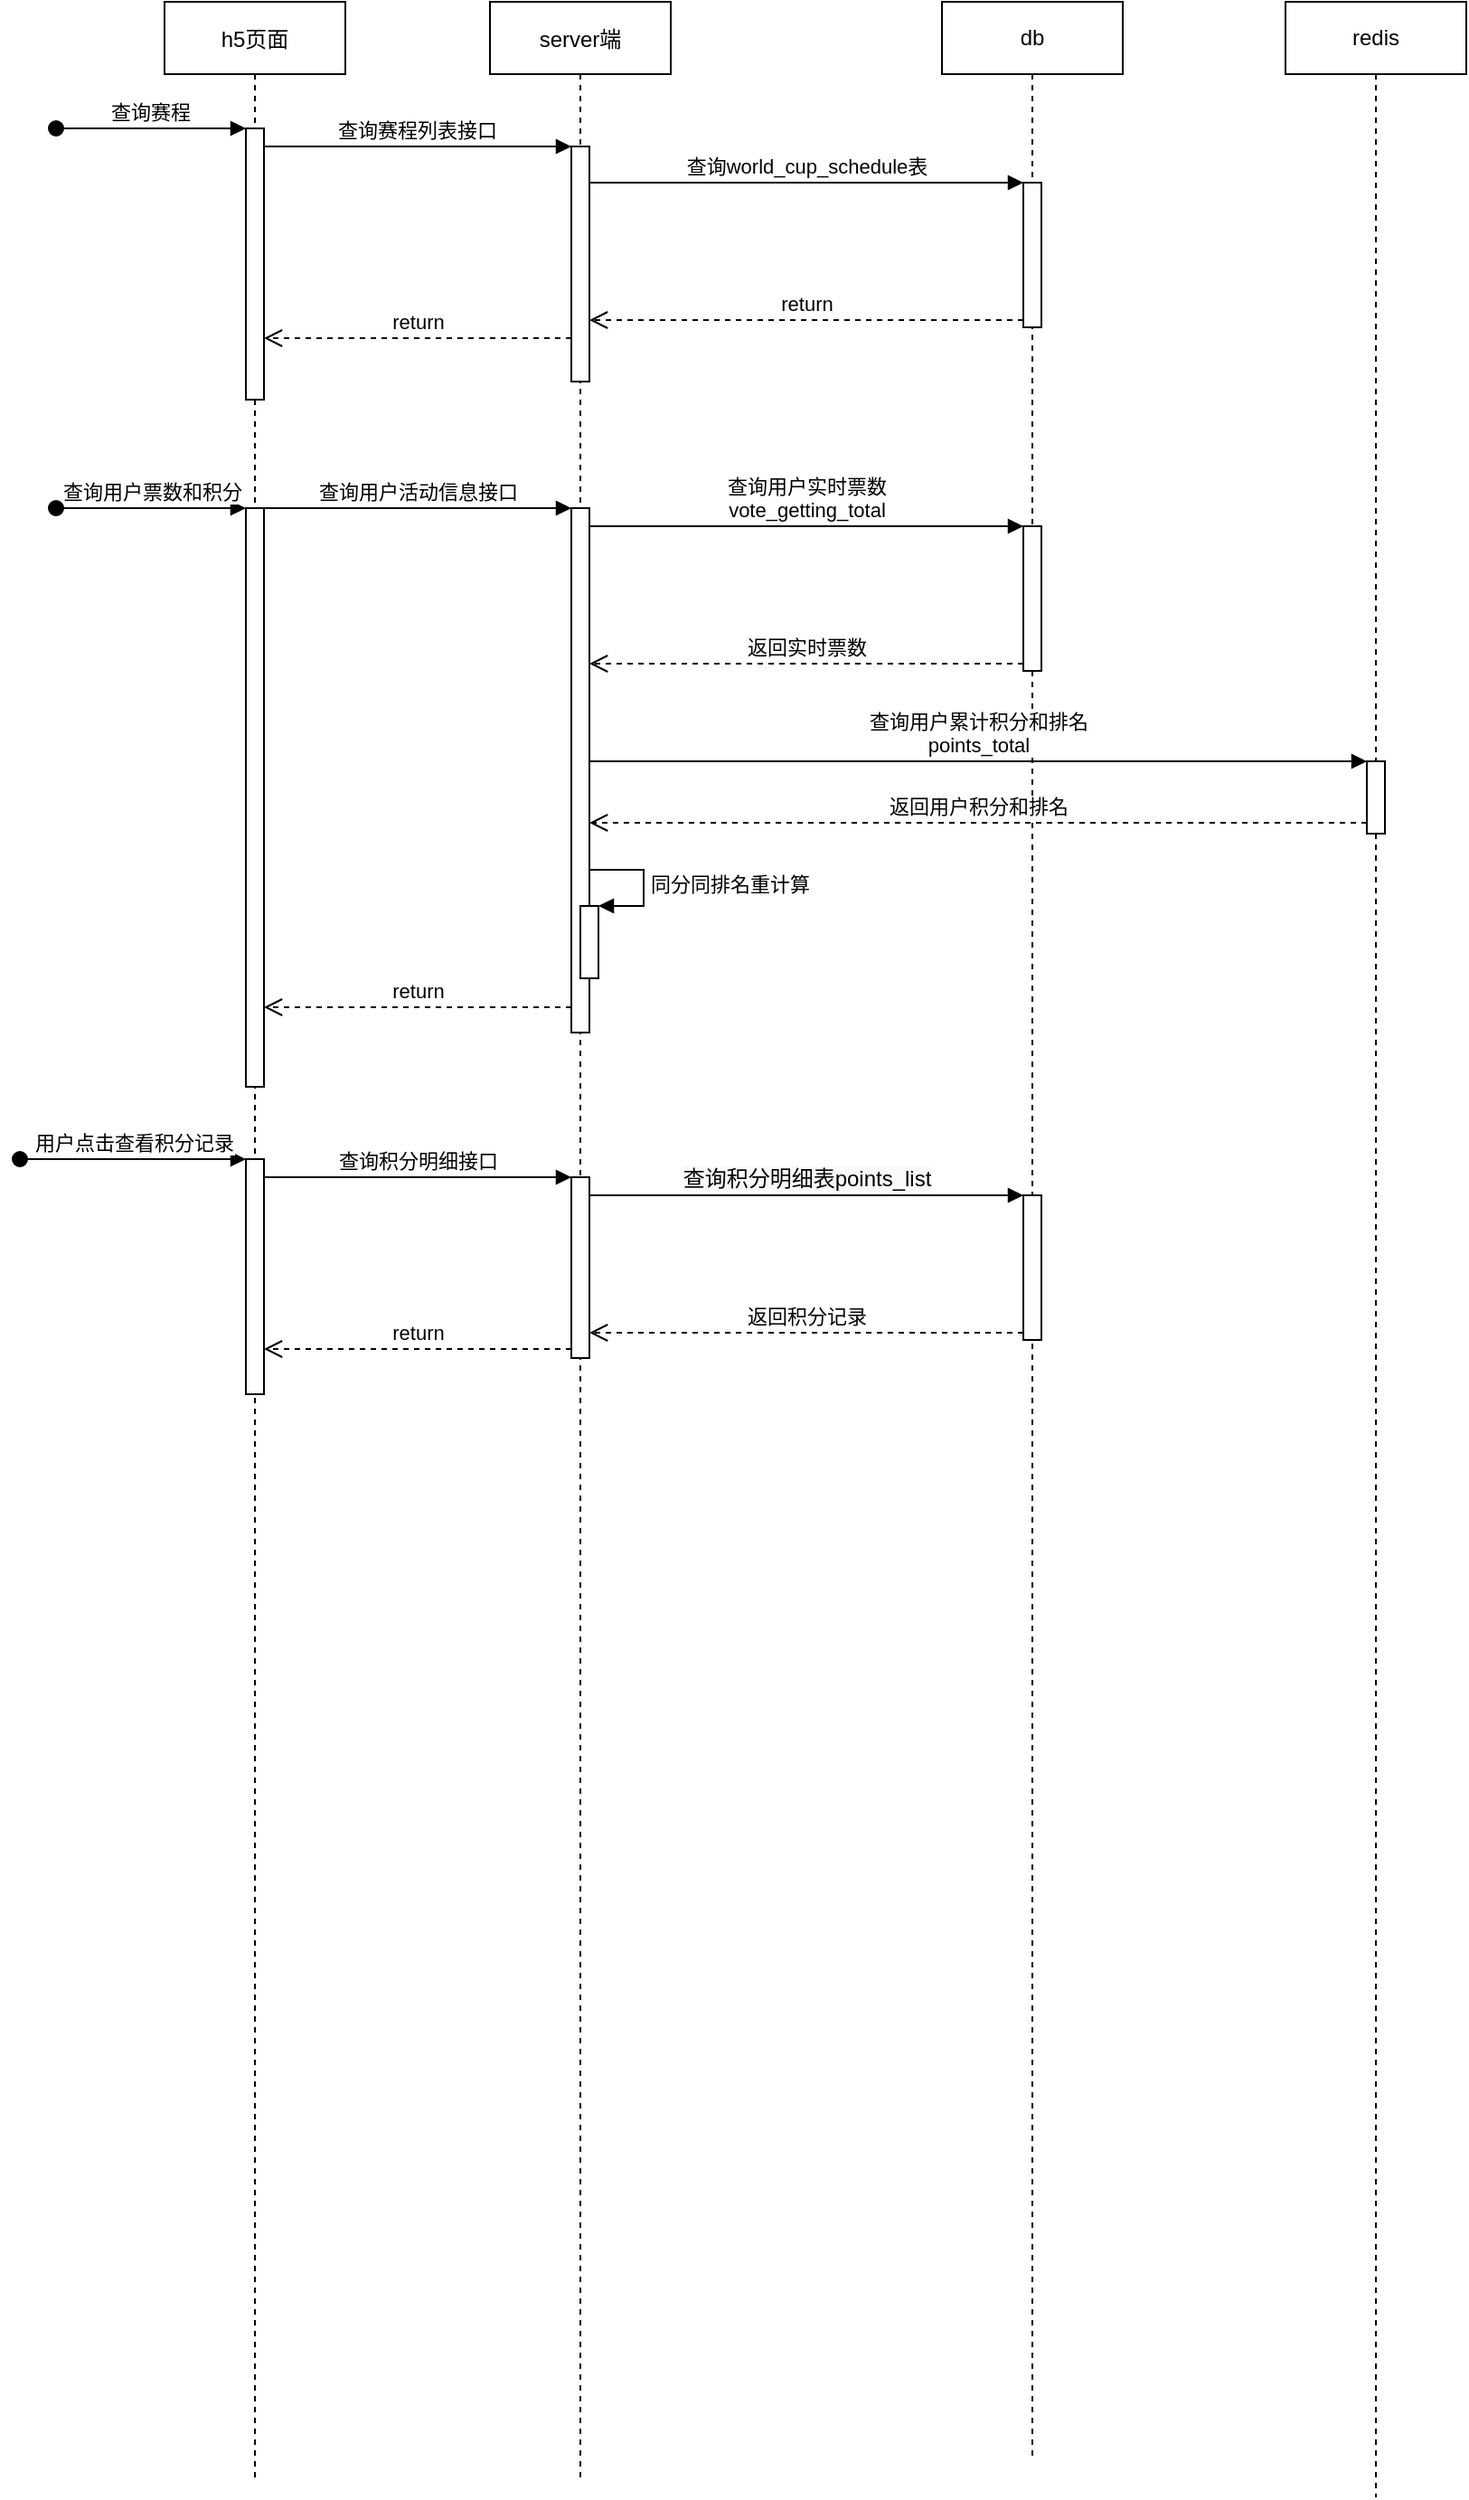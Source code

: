 <mxfile version="20.5.3" type="github">
  <diagram id="kgpKYQtTHZ0yAKxKKP6v" name="Page-1">
    <mxGraphModel dx="2512" dy="762" grid="1" gridSize="10" guides="1" tooltips="1" connect="1" arrows="1" fold="1" page="1" pageScale="1" pageWidth="850" pageHeight="1100" math="0" shadow="0">
      <root>
        <mxCell id="0" />
        <mxCell id="1" parent="0" />
        <mxCell id="3nuBFxr9cyL0pnOWT2aG-1" value="h5页面" style="shape=umlLifeline;perimeter=lifelinePerimeter;container=1;collapsible=0;recursiveResize=0;rounded=0;shadow=0;strokeWidth=1;" parent="1" vertex="1">
          <mxGeometry x="-230" y="80" width="100" height="1370" as="geometry" />
        </mxCell>
        <mxCell id="3nuBFxr9cyL0pnOWT2aG-2" value="" style="points=[];perimeter=orthogonalPerimeter;rounded=0;shadow=0;strokeWidth=1;" parent="3nuBFxr9cyL0pnOWT2aG-1" vertex="1">
          <mxGeometry x="45" y="70" width="10" height="150" as="geometry" />
        </mxCell>
        <mxCell id="3nuBFxr9cyL0pnOWT2aG-3" value="查询赛程" style="verticalAlign=bottom;startArrow=oval;endArrow=block;startSize=8;shadow=0;strokeWidth=1;" parent="3nuBFxr9cyL0pnOWT2aG-1" target="3nuBFxr9cyL0pnOWT2aG-2" edge="1">
          <mxGeometry relative="1" as="geometry">
            <mxPoint x="-60" y="70" as="sourcePoint" />
          </mxGeometry>
        </mxCell>
        <mxCell id="iJaBp2wlKT-MQ3Jx9xqJ-9" value="" style="html=1;points=[];perimeter=orthogonalPerimeter;" vertex="1" parent="3nuBFxr9cyL0pnOWT2aG-1">
          <mxGeometry x="45" y="280" width="10" height="320" as="geometry" />
        </mxCell>
        <mxCell id="iJaBp2wlKT-MQ3Jx9xqJ-10" value="查询用户票数和积分" style="html=1;verticalAlign=bottom;startArrow=oval;endArrow=block;startSize=8;rounded=0;" edge="1" target="iJaBp2wlKT-MQ3Jx9xqJ-9" parent="3nuBFxr9cyL0pnOWT2aG-1">
          <mxGeometry relative="1" as="geometry">
            <mxPoint x="-60" y="280" as="sourcePoint" />
          </mxGeometry>
        </mxCell>
        <mxCell id="iJaBp2wlKT-MQ3Jx9xqJ-28" value="" style="html=1;points=[];perimeter=orthogonalPerimeter;" vertex="1" parent="3nuBFxr9cyL0pnOWT2aG-1">
          <mxGeometry x="45" y="640" width="10" height="130" as="geometry" />
        </mxCell>
        <mxCell id="iJaBp2wlKT-MQ3Jx9xqJ-29" value="用户点击查看积分记录" style="html=1;verticalAlign=bottom;startArrow=oval;endArrow=block;startSize=8;rounded=0;" edge="1" target="iJaBp2wlKT-MQ3Jx9xqJ-28" parent="3nuBFxr9cyL0pnOWT2aG-1">
          <mxGeometry relative="1" as="geometry">
            <mxPoint x="-80" y="640" as="sourcePoint" />
          </mxGeometry>
        </mxCell>
        <mxCell id="3nuBFxr9cyL0pnOWT2aG-5" value="server端" style="shape=umlLifeline;perimeter=lifelinePerimeter;container=1;collapsible=0;recursiveResize=0;rounded=0;shadow=0;strokeWidth=1;" parent="1" vertex="1">
          <mxGeometry x="-50" y="80" width="100" height="1370" as="geometry" />
        </mxCell>
        <mxCell id="3nuBFxr9cyL0pnOWT2aG-6" value="" style="points=[];perimeter=orthogonalPerimeter;rounded=0;shadow=0;strokeWidth=1;" parent="3nuBFxr9cyL0pnOWT2aG-5" vertex="1">
          <mxGeometry x="45" y="80" width="10" height="130" as="geometry" />
        </mxCell>
        <mxCell id="iJaBp2wlKT-MQ3Jx9xqJ-11" value="" style="html=1;points=[];perimeter=orthogonalPerimeter;" vertex="1" parent="3nuBFxr9cyL0pnOWT2aG-5">
          <mxGeometry x="45" y="280" width="10" height="290" as="geometry" />
        </mxCell>
        <mxCell id="iJaBp2wlKT-MQ3Jx9xqJ-30" value="" style="html=1;points=[];perimeter=orthogonalPerimeter;" vertex="1" parent="3nuBFxr9cyL0pnOWT2aG-5">
          <mxGeometry x="45" y="650" width="10" height="100" as="geometry" />
        </mxCell>
        <mxCell id="iJaBp2wlKT-MQ3Jx9xqJ-41" value="" style="html=1;points=[];perimeter=orthogonalPerimeter;" vertex="1" parent="3nuBFxr9cyL0pnOWT2aG-5">
          <mxGeometry x="50" y="500" width="10" height="40" as="geometry" />
        </mxCell>
        <mxCell id="iJaBp2wlKT-MQ3Jx9xqJ-42" value="同分同排名重计算" style="edgeStyle=orthogonalEdgeStyle;html=1;align=left;spacingLeft=2;endArrow=block;rounded=0;entryX=1;entryY=0;" edge="1" target="iJaBp2wlKT-MQ3Jx9xqJ-41" parent="3nuBFxr9cyL0pnOWT2aG-5">
          <mxGeometry relative="1" as="geometry">
            <mxPoint x="55" y="480" as="sourcePoint" />
            <Array as="points">
              <mxPoint x="85" y="480" />
            </Array>
          </mxGeometry>
        </mxCell>
        <mxCell id="3nuBFxr9cyL0pnOWT2aG-8" value="查询赛程列表接口" style="verticalAlign=bottom;endArrow=block;entryX=0;entryY=0;shadow=0;strokeWidth=1;" parent="1" source="3nuBFxr9cyL0pnOWT2aG-2" target="3nuBFxr9cyL0pnOWT2aG-6" edge="1">
          <mxGeometry relative="1" as="geometry">
            <mxPoint x="-75" y="160" as="sourcePoint" />
          </mxGeometry>
        </mxCell>
        <mxCell id="iJaBp2wlKT-MQ3Jx9xqJ-1" value="db" style="shape=umlLifeline;perimeter=lifelinePerimeter;whiteSpace=wrap;html=1;container=1;collapsible=0;recursiveResize=0;outlineConnect=0;" vertex="1" parent="1">
          <mxGeometry x="200" y="80" width="100" height="1360" as="geometry" />
        </mxCell>
        <mxCell id="iJaBp2wlKT-MQ3Jx9xqJ-2" value="" style="html=1;points=[];perimeter=orthogonalPerimeter;" vertex="1" parent="iJaBp2wlKT-MQ3Jx9xqJ-1">
          <mxGeometry x="45" y="100" width="10" height="80" as="geometry" />
        </mxCell>
        <mxCell id="iJaBp2wlKT-MQ3Jx9xqJ-14" value="" style="html=1;points=[];perimeter=orthogonalPerimeter;" vertex="1" parent="iJaBp2wlKT-MQ3Jx9xqJ-1">
          <mxGeometry x="45" y="290" width="10" height="80" as="geometry" />
        </mxCell>
        <mxCell id="iJaBp2wlKT-MQ3Jx9xqJ-35" value="" style="html=1;points=[];perimeter=orthogonalPerimeter;" vertex="1" parent="iJaBp2wlKT-MQ3Jx9xqJ-1">
          <mxGeometry x="45" y="660" width="10" height="80" as="geometry" />
        </mxCell>
        <mxCell id="iJaBp2wlKT-MQ3Jx9xqJ-3" value="查询world_cup_schedule表" style="html=1;verticalAlign=bottom;endArrow=block;entryX=0;entryY=0;rounded=0;" edge="1" target="iJaBp2wlKT-MQ3Jx9xqJ-2" parent="1" source="3nuBFxr9cyL0pnOWT2aG-6">
          <mxGeometry relative="1" as="geometry">
            <mxPoint x="175" y="180" as="sourcePoint" />
          </mxGeometry>
        </mxCell>
        <mxCell id="iJaBp2wlKT-MQ3Jx9xqJ-4" value="return" style="html=1;verticalAlign=bottom;endArrow=open;dashed=1;endSize=8;exitX=0;exitY=0.95;rounded=0;" edge="1" source="iJaBp2wlKT-MQ3Jx9xqJ-2" parent="1" target="3nuBFxr9cyL0pnOWT2aG-6">
          <mxGeometry relative="1" as="geometry">
            <mxPoint x="175" y="256" as="targetPoint" />
          </mxGeometry>
        </mxCell>
        <mxCell id="iJaBp2wlKT-MQ3Jx9xqJ-5" value="return" style="html=1;verticalAlign=bottom;endArrow=open;dashed=1;endSize=8;rounded=0;" edge="1" parent="1">
          <mxGeometry relative="1" as="geometry">
            <mxPoint x="-5" y="266" as="sourcePoint" />
            <mxPoint x="-175" y="266" as="targetPoint" />
          </mxGeometry>
        </mxCell>
        <mxCell id="iJaBp2wlKT-MQ3Jx9xqJ-12" value="查询用户活动信息接口" style="html=1;verticalAlign=bottom;endArrow=block;entryX=0;entryY=0;rounded=0;" edge="1" target="iJaBp2wlKT-MQ3Jx9xqJ-11" parent="1" source="iJaBp2wlKT-MQ3Jx9xqJ-9">
          <mxGeometry relative="1" as="geometry">
            <mxPoint x="-75" y="350" as="sourcePoint" />
          </mxGeometry>
        </mxCell>
        <mxCell id="iJaBp2wlKT-MQ3Jx9xqJ-15" value="查询用户实时票数&lt;br&gt;vote_getting_total" style="html=1;verticalAlign=bottom;endArrow=block;entryX=0;entryY=0;rounded=0;" edge="1" target="iJaBp2wlKT-MQ3Jx9xqJ-14" parent="1" source="iJaBp2wlKT-MQ3Jx9xqJ-11">
          <mxGeometry relative="1" as="geometry">
            <mxPoint x="175" y="370" as="sourcePoint" />
          </mxGeometry>
        </mxCell>
        <mxCell id="iJaBp2wlKT-MQ3Jx9xqJ-16" value="返回实时票数" style="html=1;verticalAlign=bottom;endArrow=open;dashed=1;endSize=8;exitX=0;exitY=0.95;rounded=0;" edge="1" source="iJaBp2wlKT-MQ3Jx9xqJ-14" parent="1" target="iJaBp2wlKT-MQ3Jx9xqJ-11">
          <mxGeometry relative="1" as="geometry">
            <mxPoint x="175" y="446" as="targetPoint" />
          </mxGeometry>
        </mxCell>
        <mxCell id="iJaBp2wlKT-MQ3Jx9xqJ-24" value="查询用户累计积分和排名&lt;br&gt;points_total" style="html=1;verticalAlign=bottom;endArrow=block;entryX=0;entryY=0;rounded=0;" edge="1" target="iJaBp2wlKT-MQ3Jx9xqJ-23" parent="1" source="iJaBp2wlKT-MQ3Jx9xqJ-11">
          <mxGeometry relative="1" as="geometry">
            <mxPoint x="175" y="510" as="sourcePoint" />
          </mxGeometry>
        </mxCell>
        <mxCell id="iJaBp2wlKT-MQ3Jx9xqJ-25" value="返回用户积分和排名" style="html=1;verticalAlign=bottom;endArrow=open;dashed=1;endSize=8;exitX=0;exitY=0.95;rounded=0;" edge="1" parent="1">
          <mxGeometry relative="1" as="geometry">
            <mxPoint x="5" y="534" as="targetPoint" />
            <mxPoint x="435" y="534" as="sourcePoint" />
          </mxGeometry>
        </mxCell>
        <mxCell id="iJaBp2wlKT-MQ3Jx9xqJ-26" value="redis" style="shape=umlLifeline;perimeter=lifelinePerimeter;whiteSpace=wrap;html=1;container=1;collapsible=0;recursiveResize=0;outlineConnect=0;" vertex="1" parent="1">
          <mxGeometry x="390" y="80" width="100" height="1380" as="geometry" />
        </mxCell>
        <mxCell id="iJaBp2wlKT-MQ3Jx9xqJ-23" value="" style="html=1;points=[];perimeter=orthogonalPerimeter;" vertex="1" parent="iJaBp2wlKT-MQ3Jx9xqJ-26">
          <mxGeometry x="45" y="420" width="10" height="40" as="geometry" />
        </mxCell>
        <mxCell id="iJaBp2wlKT-MQ3Jx9xqJ-27" value="return" style="html=1;verticalAlign=bottom;endArrow=open;dashed=1;endSize=8;rounded=0;" edge="1" parent="1">
          <mxGeometry relative="1" as="geometry">
            <mxPoint x="-5" y="636" as="sourcePoint" />
            <mxPoint x="-175" y="636" as="targetPoint" />
            <Array as="points">
              <mxPoint x="-80" y="636" />
            </Array>
          </mxGeometry>
        </mxCell>
        <mxCell id="iJaBp2wlKT-MQ3Jx9xqJ-31" value="查询积分明细接口" style="html=1;verticalAlign=bottom;endArrow=block;entryX=0;entryY=0;rounded=0;" edge="1" target="iJaBp2wlKT-MQ3Jx9xqJ-30" parent="1" source="iJaBp2wlKT-MQ3Jx9xqJ-28">
          <mxGeometry relative="1" as="geometry">
            <mxPoint x="-75" y="720" as="sourcePoint" />
          </mxGeometry>
        </mxCell>
        <mxCell id="iJaBp2wlKT-MQ3Jx9xqJ-32" value="return" style="html=1;verticalAlign=bottom;endArrow=open;dashed=1;endSize=8;exitX=0;exitY=0.95;rounded=0;" edge="1" source="iJaBp2wlKT-MQ3Jx9xqJ-30" parent="1" target="iJaBp2wlKT-MQ3Jx9xqJ-28">
          <mxGeometry relative="1" as="geometry">
            <mxPoint x="-75" y="796" as="targetPoint" />
          </mxGeometry>
        </mxCell>
        <mxCell id="iJaBp2wlKT-MQ3Jx9xqJ-36" value="&lt;span style=&quot;font-size: 12px; background-color: rgb(248, 249, 250);&quot;&gt;查询积分明细表points_list&lt;/span&gt;" style="html=1;verticalAlign=bottom;endArrow=block;entryX=0;entryY=0;rounded=0;" edge="1" target="iJaBp2wlKT-MQ3Jx9xqJ-35" parent="1" source="iJaBp2wlKT-MQ3Jx9xqJ-30">
          <mxGeometry relative="1" as="geometry">
            <mxPoint x="175" y="730" as="sourcePoint" />
          </mxGeometry>
        </mxCell>
        <mxCell id="iJaBp2wlKT-MQ3Jx9xqJ-37" value="返回积分记录" style="html=1;verticalAlign=bottom;endArrow=open;dashed=1;endSize=8;exitX=0;exitY=0.95;rounded=0;" edge="1" source="iJaBp2wlKT-MQ3Jx9xqJ-35" parent="1" target="iJaBp2wlKT-MQ3Jx9xqJ-30">
          <mxGeometry relative="1" as="geometry">
            <mxPoint x="175" y="806" as="targetPoint" />
          </mxGeometry>
        </mxCell>
      </root>
    </mxGraphModel>
  </diagram>
</mxfile>
